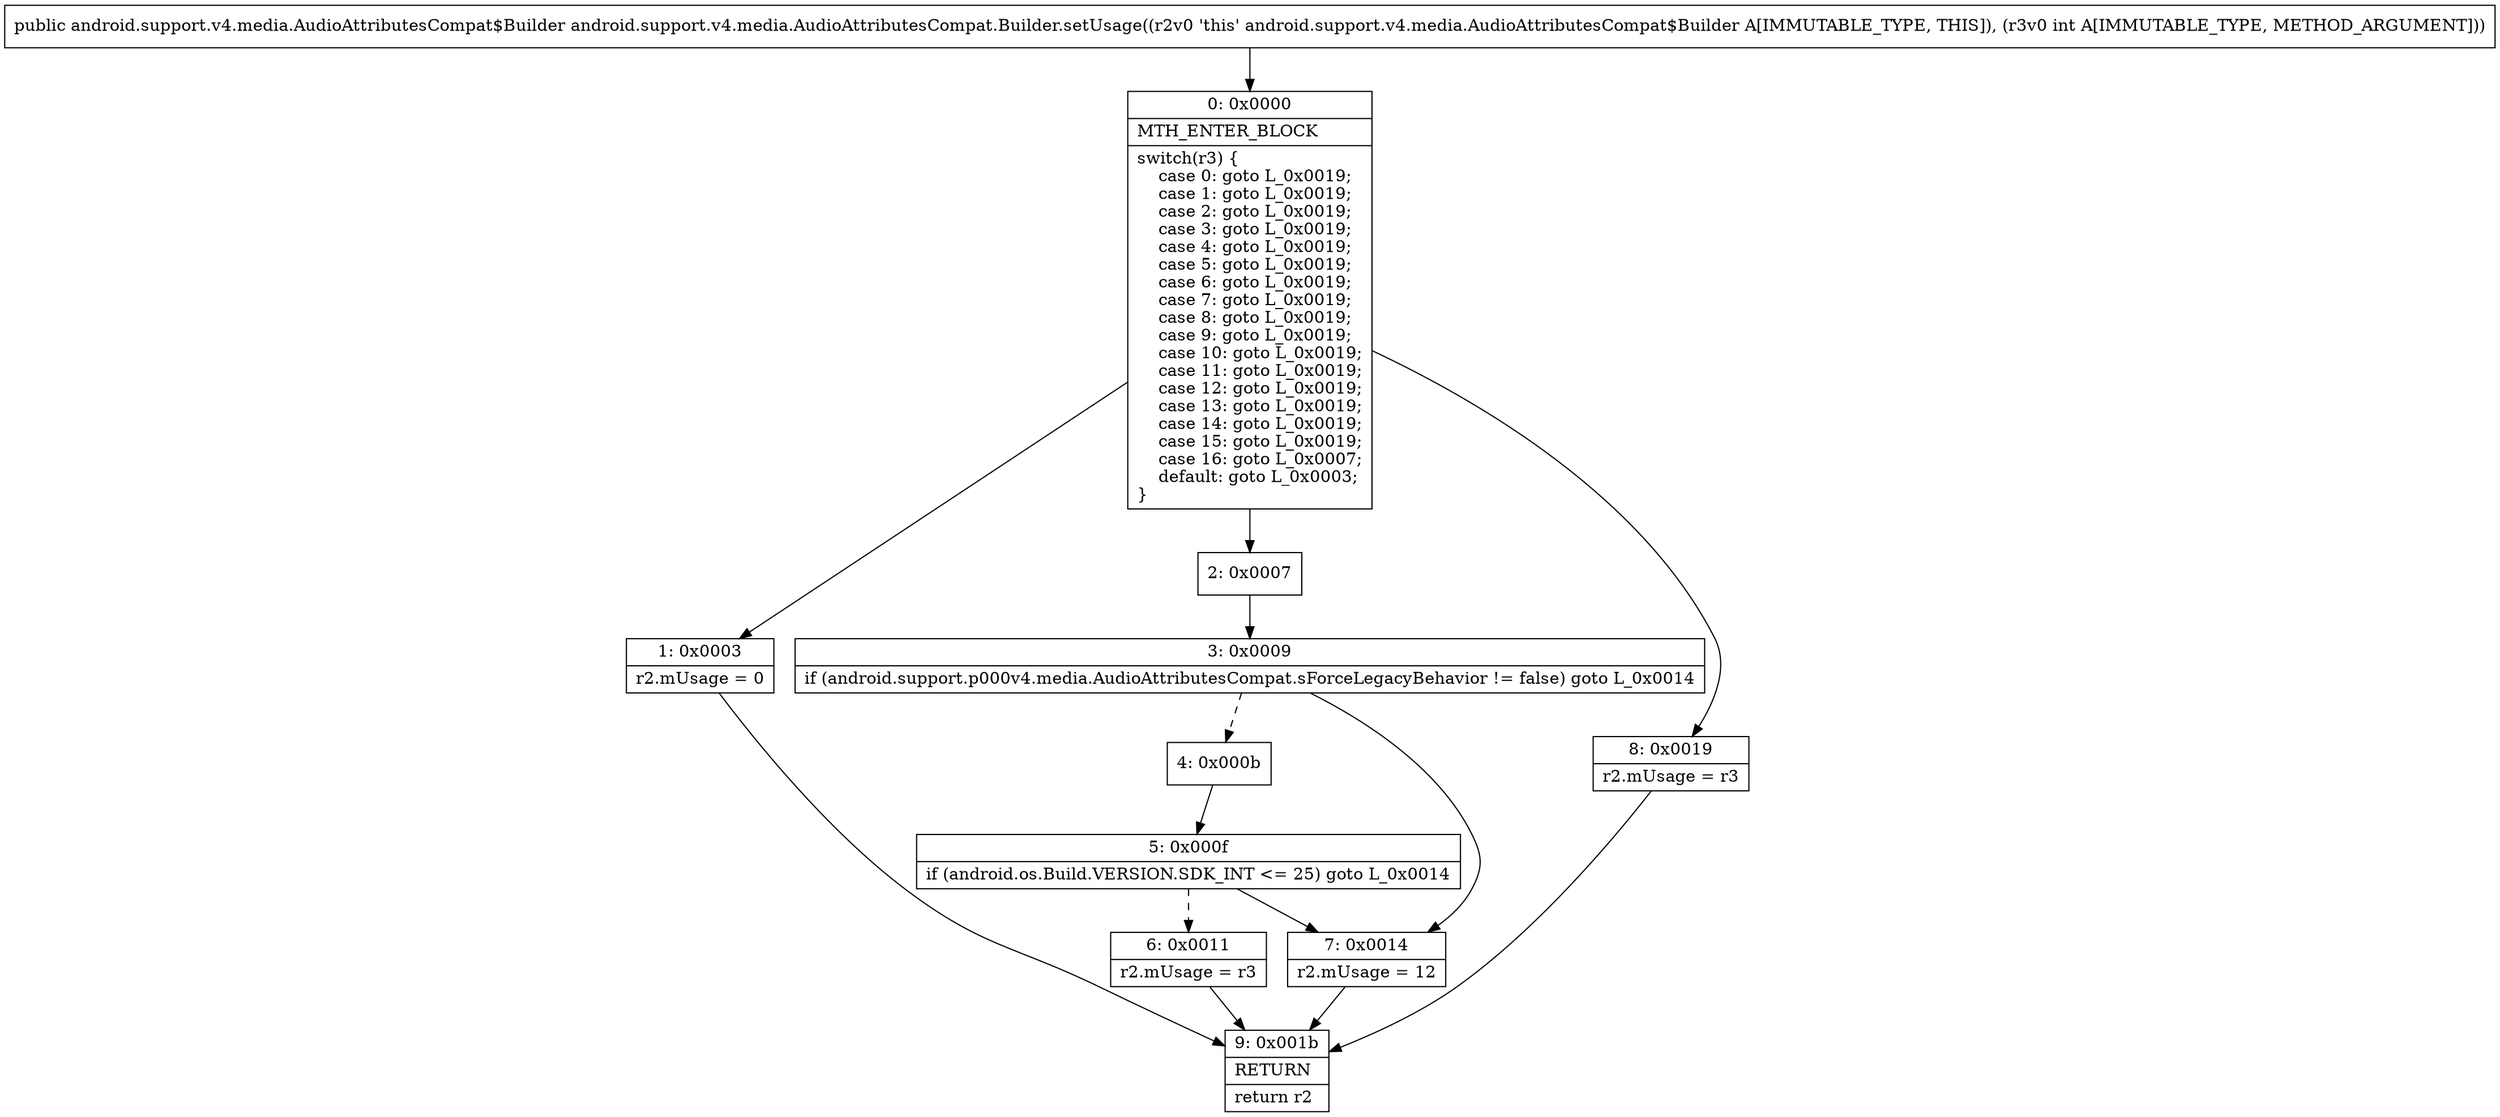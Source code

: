 digraph "CFG forandroid.support.v4.media.AudioAttributesCompat.Builder.setUsage(I)Landroid\/support\/v4\/media\/AudioAttributesCompat$Builder;" {
Node_0 [shape=record,label="{0\:\ 0x0000|MTH_ENTER_BLOCK\l|switch(r3) \{\l    case 0: goto L_0x0019;\l    case 1: goto L_0x0019;\l    case 2: goto L_0x0019;\l    case 3: goto L_0x0019;\l    case 4: goto L_0x0019;\l    case 5: goto L_0x0019;\l    case 6: goto L_0x0019;\l    case 7: goto L_0x0019;\l    case 8: goto L_0x0019;\l    case 9: goto L_0x0019;\l    case 10: goto L_0x0019;\l    case 11: goto L_0x0019;\l    case 12: goto L_0x0019;\l    case 13: goto L_0x0019;\l    case 14: goto L_0x0019;\l    case 15: goto L_0x0019;\l    case 16: goto L_0x0007;\l    default: goto L_0x0003;\l\}\l}"];
Node_1 [shape=record,label="{1\:\ 0x0003|r2.mUsage = 0\l}"];
Node_2 [shape=record,label="{2\:\ 0x0007}"];
Node_3 [shape=record,label="{3\:\ 0x0009|if (android.support.p000v4.media.AudioAttributesCompat.sForceLegacyBehavior != false) goto L_0x0014\l}"];
Node_4 [shape=record,label="{4\:\ 0x000b}"];
Node_5 [shape=record,label="{5\:\ 0x000f|if (android.os.Build.VERSION.SDK_INT \<= 25) goto L_0x0014\l}"];
Node_6 [shape=record,label="{6\:\ 0x0011|r2.mUsage = r3\l}"];
Node_7 [shape=record,label="{7\:\ 0x0014|r2.mUsage = 12\l}"];
Node_8 [shape=record,label="{8\:\ 0x0019|r2.mUsage = r3\l}"];
Node_9 [shape=record,label="{9\:\ 0x001b|RETURN\l|return r2\l}"];
MethodNode[shape=record,label="{public android.support.v4.media.AudioAttributesCompat$Builder android.support.v4.media.AudioAttributesCompat.Builder.setUsage((r2v0 'this' android.support.v4.media.AudioAttributesCompat$Builder A[IMMUTABLE_TYPE, THIS]), (r3v0 int A[IMMUTABLE_TYPE, METHOD_ARGUMENT])) }"];
MethodNode -> Node_0;
Node_0 -> Node_1;
Node_0 -> Node_2;
Node_0 -> Node_8;
Node_1 -> Node_9;
Node_2 -> Node_3;
Node_3 -> Node_4[style=dashed];
Node_3 -> Node_7;
Node_4 -> Node_5;
Node_5 -> Node_6[style=dashed];
Node_5 -> Node_7;
Node_6 -> Node_9;
Node_7 -> Node_9;
Node_8 -> Node_9;
}

